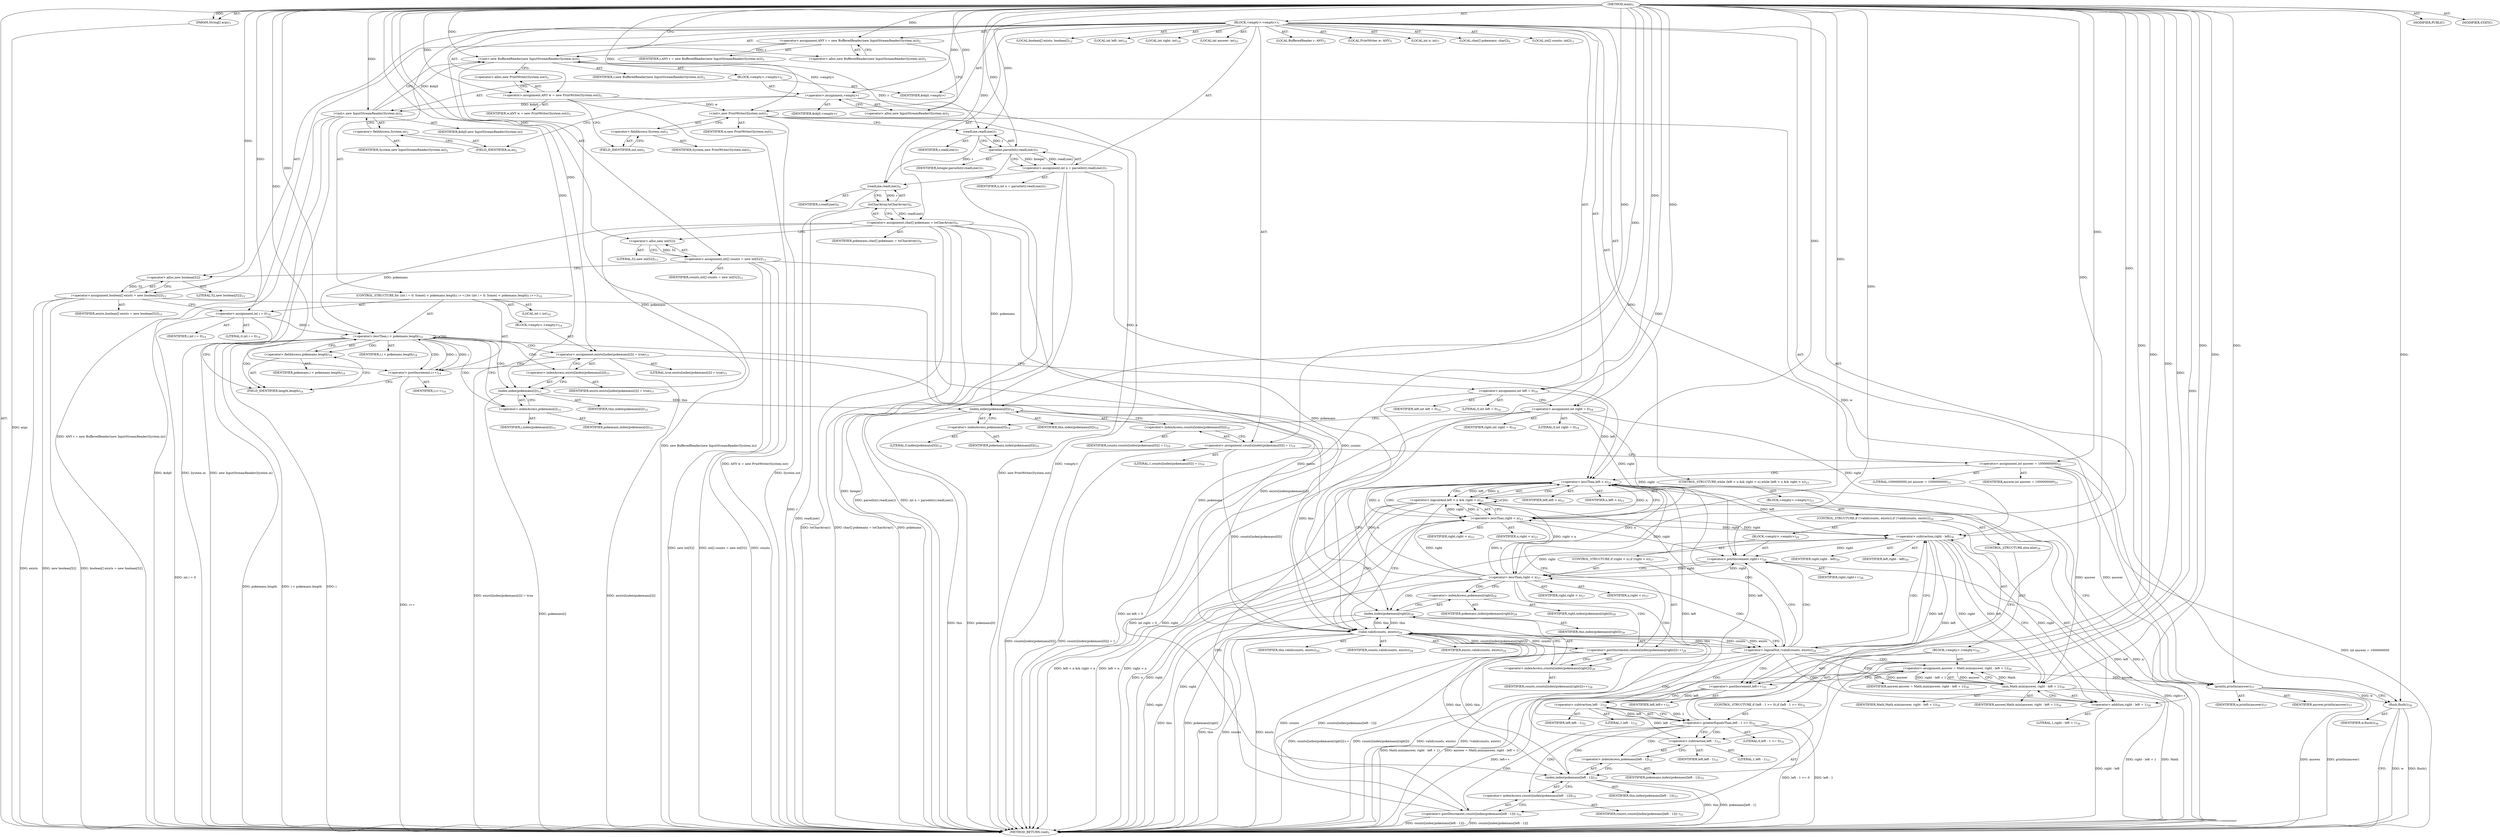 digraph "main" {  
"21" [label = <(METHOD,main)<SUB>1</SUB>> ]
"22" [label = <(PARAM,String[] args)<SUB>1</SUB>> ]
"23" [label = <(BLOCK,&lt;empty&gt;,&lt;empty&gt;)<SUB>1</SUB>> ]
"4" [label = <(LOCAL,BufferedReader r: ANY)<SUB>2</SUB>> ]
"24" [label = <(&lt;operator&gt;.assignment,ANY r = new BufferedReader(new InputStreamReader(System.in)))<SUB>2</SUB>> ]
"25" [label = <(IDENTIFIER,r,ANY r = new BufferedReader(new InputStreamReader(System.in)))<SUB>2</SUB>> ]
"26" [label = <(&lt;operator&gt;.alloc,new BufferedReader(new InputStreamReader(System.in)))<SUB>2</SUB>> ]
"27" [label = <(&lt;init&gt;,new BufferedReader(new InputStreamReader(System.in)))<SUB>2</SUB>> ]
"3" [label = <(IDENTIFIER,r,new BufferedReader(new InputStreamReader(System.in)))<SUB>2</SUB>> ]
"28" [label = <(BLOCK,&lt;empty&gt;,&lt;empty&gt;)<SUB>2</SUB>> ]
"29" [label = <(&lt;operator&gt;.assignment,&lt;empty&gt;)> ]
"30" [label = <(IDENTIFIER,$obj0,&lt;empty&gt;)> ]
"31" [label = <(&lt;operator&gt;.alloc,new InputStreamReader(System.in))<SUB>2</SUB>> ]
"32" [label = <(&lt;init&gt;,new InputStreamReader(System.in))<SUB>2</SUB>> ]
"33" [label = <(IDENTIFIER,$obj0,new InputStreamReader(System.in))> ]
"34" [label = <(&lt;operator&gt;.fieldAccess,System.in)<SUB>2</SUB>> ]
"35" [label = <(IDENTIFIER,System,new InputStreamReader(System.in))<SUB>2</SUB>> ]
"36" [label = <(FIELD_IDENTIFIER,in,in)<SUB>2</SUB>> ]
"37" [label = <(IDENTIFIER,$obj0,&lt;empty&gt;)> ]
"6" [label = <(LOCAL,PrintWriter w: ANY)<SUB>3</SUB>> ]
"38" [label = <(&lt;operator&gt;.assignment,ANY w = new PrintWriter(System.out))<SUB>3</SUB>> ]
"39" [label = <(IDENTIFIER,w,ANY w = new PrintWriter(System.out))<SUB>3</SUB>> ]
"40" [label = <(&lt;operator&gt;.alloc,new PrintWriter(System.out))<SUB>3</SUB>> ]
"41" [label = <(&lt;init&gt;,new PrintWriter(System.out))<SUB>3</SUB>> ]
"5" [label = <(IDENTIFIER,w,new PrintWriter(System.out))<SUB>3</SUB>> ]
"42" [label = <(&lt;operator&gt;.fieldAccess,System.out)<SUB>3</SUB>> ]
"43" [label = <(IDENTIFIER,System,new PrintWriter(System.out))<SUB>3</SUB>> ]
"44" [label = <(FIELD_IDENTIFIER,out,out)<SUB>3</SUB>> ]
"45" [label = <(LOCAL,int n: int)<SUB>7</SUB>> ]
"46" [label = <(&lt;operator&gt;.assignment,int n = parseInt(r.readLine()))<SUB>7</SUB>> ]
"47" [label = <(IDENTIFIER,n,int n = parseInt(r.readLine()))<SUB>7</SUB>> ]
"48" [label = <(parseInt,parseInt(r.readLine()))<SUB>7</SUB>> ]
"49" [label = <(IDENTIFIER,Integer,parseInt(r.readLine()))<SUB>7</SUB>> ]
"50" [label = <(readLine,readLine())<SUB>7</SUB>> ]
"51" [label = <(IDENTIFIER,r,readLine())<SUB>7</SUB>> ]
"52" [label = <(LOCAL,char[] pokemans: char[])<SUB>9</SUB>> ]
"53" [label = <(&lt;operator&gt;.assignment,char[] pokemans = toCharArray())<SUB>9</SUB>> ]
"54" [label = <(IDENTIFIER,pokemans,char[] pokemans = toCharArray())<SUB>9</SUB>> ]
"55" [label = <(toCharArray,toCharArray())<SUB>9</SUB>> ]
"56" [label = <(readLine,readLine())<SUB>9</SUB>> ]
"57" [label = <(IDENTIFIER,r,readLine())<SUB>9</SUB>> ]
"58" [label = <(LOCAL,int[] counts: int[])<SUB>11</SUB>> ]
"59" [label = <(&lt;operator&gt;.assignment,int[] counts = new int[52])<SUB>11</SUB>> ]
"60" [label = <(IDENTIFIER,counts,int[] counts = new int[52])<SUB>11</SUB>> ]
"61" [label = <(&lt;operator&gt;.alloc,new int[52])> ]
"62" [label = <(LITERAL,52,new int[52])<SUB>11</SUB>> ]
"63" [label = <(LOCAL,boolean[] exists: boolean[])<SUB>12</SUB>> ]
"64" [label = <(&lt;operator&gt;.assignment,boolean[] exists = new boolean[52])<SUB>12</SUB>> ]
"65" [label = <(IDENTIFIER,exists,boolean[] exists = new boolean[52])<SUB>12</SUB>> ]
"66" [label = <(&lt;operator&gt;.alloc,new boolean[52])> ]
"67" [label = <(LITERAL,52,new boolean[52])<SUB>12</SUB>> ]
"68" [label = <(CONTROL_STRUCTURE,for (int i = 0; Some(i &lt; pokemans.length); i++),for (int i = 0; Some(i &lt; pokemans.length); i++))<SUB>14</SUB>> ]
"69" [label = <(LOCAL,int i: int)<SUB>14</SUB>> ]
"70" [label = <(&lt;operator&gt;.assignment,int i = 0)<SUB>14</SUB>> ]
"71" [label = <(IDENTIFIER,i,int i = 0)<SUB>14</SUB>> ]
"72" [label = <(LITERAL,0,int i = 0)<SUB>14</SUB>> ]
"73" [label = <(&lt;operator&gt;.lessThan,i &lt; pokemans.length)<SUB>14</SUB>> ]
"74" [label = <(IDENTIFIER,i,i &lt; pokemans.length)<SUB>14</SUB>> ]
"75" [label = <(&lt;operator&gt;.fieldAccess,pokemans.length)<SUB>14</SUB>> ]
"76" [label = <(IDENTIFIER,pokemans,i &lt; pokemans.length)<SUB>14</SUB>> ]
"77" [label = <(FIELD_IDENTIFIER,length,length)<SUB>14</SUB>> ]
"78" [label = <(&lt;operator&gt;.postIncrement,i++)<SUB>14</SUB>> ]
"79" [label = <(IDENTIFIER,i,i++)<SUB>14</SUB>> ]
"80" [label = <(BLOCK,&lt;empty&gt;,&lt;empty&gt;)<SUB>14</SUB>> ]
"81" [label = <(&lt;operator&gt;.assignment,exists[index(pokemans[i])] = true)<SUB>15</SUB>> ]
"82" [label = <(&lt;operator&gt;.indexAccess,exists[index(pokemans[i])])<SUB>15</SUB>> ]
"83" [label = <(IDENTIFIER,exists,exists[index(pokemans[i])] = true)<SUB>15</SUB>> ]
"84" [label = <(index,index(pokemans[i]))<SUB>15</SUB>> ]
"85" [label = <(IDENTIFIER,this,index(pokemans[i]))<SUB>15</SUB>> ]
"86" [label = <(&lt;operator&gt;.indexAccess,pokemans[i])<SUB>15</SUB>> ]
"87" [label = <(IDENTIFIER,pokemans,index(pokemans[i]))<SUB>15</SUB>> ]
"88" [label = <(IDENTIFIER,i,index(pokemans[i]))<SUB>15</SUB>> ]
"89" [label = <(LITERAL,true,exists[index(pokemans[i])] = true)<SUB>15</SUB>> ]
"90" [label = <(LOCAL,int left: int)<SUB>18</SUB>> ]
"91" [label = <(LOCAL,int right: int)<SUB>18</SUB>> ]
"92" [label = <(&lt;operator&gt;.assignment,int left = 0)<SUB>18</SUB>> ]
"93" [label = <(IDENTIFIER,left,int left = 0)<SUB>18</SUB>> ]
"94" [label = <(LITERAL,0,int left = 0)<SUB>18</SUB>> ]
"95" [label = <(&lt;operator&gt;.assignment,int right = 0)<SUB>18</SUB>> ]
"96" [label = <(IDENTIFIER,right,int right = 0)<SUB>18</SUB>> ]
"97" [label = <(LITERAL,0,int right = 0)<SUB>18</SUB>> ]
"98" [label = <(&lt;operator&gt;.assignment,counts[index(pokemans[0])] = 1)<SUB>19</SUB>> ]
"99" [label = <(&lt;operator&gt;.indexAccess,counts[index(pokemans[0])])<SUB>19</SUB>> ]
"100" [label = <(IDENTIFIER,counts,counts[index(pokemans[0])] = 1)<SUB>19</SUB>> ]
"101" [label = <(index,index(pokemans[0]))<SUB>19</SUB>> ]
"102" [label = <(IDENTIFIER,this,index(pokemans[0]))<SUB>19</SUB>> ]
"103" [label = <(&lt;operator&gt;.indexAccess,pokemans[0])<SUB>19</SUB>> ]
"104" [label = <(IDENTIFIER,pokemans,index(pokemans[0]))<SUB>19</SUB>> ]
"105" [label = <(LITERAL,0,index(pokemans[0]))<SUB>19</SUB>> ]
"106" [label = <(LITERAL,1,counts[index(pokemans[0])] = 1)<SUB>19</SUB>> ]
"107" [label = <(LOCAL,int answer: int)<SUB>21</SUB>> ]
"108" [label = <(&lt;operator&gt;.assignment,int answer = 1000000000)<SUB>21</SUB>> ]
"109" [label = <(IDENTIFIER,answer,int answer = 1000000000)<SUB>21</SUB>> ]
"110" [label = <(LITERAL,1000000000,int answer = 1000000000)<SUB>21</SUB>> ]
"111" [label = <(CONTROL_STRUCTURE,while (left &lt; n &amp;&amp; right &lt; n),while (left &lt; n &amp;&amp; right &lt; n))<SUB>23</SUB>> ]
"112" [label = <(&lt;operator&gt;.logicalAnd,left &lt; n &amp;&amp; right &lt; n)<SUB>23</SUB>> ]
"113" [label = <(&lt;operator&gt;.lessThan,left &lt; n)<SUB>23</SUB>> ]
"114" [label = <(IDENTIFIER,left,left &lt; n)<SUB>23</SUB>> ]
"115" [label = <(IDENTIFIER,n,left &lt; n)<SUB>23</SUB>> ]
"116" [label = <(&lt;operator&gt;.lessThan,right &lt; n)<SUB>23</SUB>> ]
"117" [label = <(IDENTIFIER,right,right &lt; n)<SUB>23</SUB>> ]
"118" [label = <(IDENTIFIER,n,right &lt; n)<SUB>23</SUB>> ]
"119" [label = <(BLOCK,&lt;empty&gt;,&lt;empty&gt;)<SUB>23</SUB>> ]
"120" [label = <(CONTROL_STRUCTURE,if (!valid(counts, exists)),if (!valid(counts, exists)))<SUB>24</SUB>> ]
"121" [label = <(&lt;operator&gt;.logicalNot,!valid(counts, exists))<SUB>24</SUB>> ]
"122" [label = <(valid,valid(counts, exists))<SUB>24</SUB>> ]
"123" [label = <(IDENTIFIER,this,valid(counts, exists))<SUB>24</SUB>> ]
"124" [label = <(IDENTIFIER,counts,valid(counts, exists))<SUB>24</SUB>> ]
"125" [label = <(IDENTIFIER,exists,valid(counts, exists))<SUB>24</SUB>> ]
"126" [label = <(BLOCK,&lt;empty&gt;,&lt;empty&gt;)<SUB>24</SUB>> ]
"127" [label = <(&lt;operator&gt;.postIncrement,right++)<SUB>26</SUB>> ]
"128" [label = <(IDENTIFIER,right,right++)<SUB>26</SUB>> ]
"129" [label = <(CONTROL_STRUCTURE,if (right &lt; n),if (right &lt; n))<SUB>27</SUB>> ]
"130" [label = <(&lt;operator&gt;.lessThan,right &lt; n)<SUB>27</SUB>> ]
"131" [label = <(IDENTIFIER,right,right &lt; n)<SUB>27</SUB>> ]
"132" [label = <(IDENTIFIER,n,right &lt; n)<SUB>27</SUB>> ]
"133" [label = <(&lt;operator&gt;.postIncrement,counts[index(pokemans[right])]++)<SUB>28</SUB>> ]
"134" [label = <(&lt;operator&gt;.indexAccess,counts[index(pokemans[right])])<SUB>28</SUB>> ]
"135" [label = <(IDENTIFIER,counts,counts[index(pokemans[right])]++)<SUB>28</SUB>> ]
"136" [label = <(index,index(pokemans[right]))<SUB>28</SUB>> ]
"137" [label = <(IDENTIFIER,this,index(pokemans[right]))<SUB>28</SUB>> ]
"138" [label = <(&lt;operator&gt;.indexAccess,pokemans[right])<SUB>28</SUB>> ]
"139" [label = <(IDENTIFIER,pokemans,index(pokemans[right]))<SUB>28</SUB>> ]
"140" [label = <(IDENTIFIER,right,index(pokemans[right]))<SUB>28</SUB>> ]
"141" [label = <(CONTROL_STRUCTURE,else,else)<SUB>29</SUB>> ]
"142" [label = <(BLOCK,&lt;empty&gt;,&lt;empty&gt;)<SUB>29</SUB>> ]
"143" [label = <(&lt;operator&gt;.assignment,answer = Math.min(answer, right - left + 1))<SUB>30</SUB>> ]
"144" [label = <(IDENTIFIER,answer,answer = Math.min(answer, right - left + 1))<SUB>30</SUB>> ]
"145" [label = <(min,Math.min(answer, right - left + 1))<SUB>30</SUB>> ]
"146" [label = <(IDENTIFIER,Math,Math.min(answer, right - left + 1))<SUB>30</SUB>> ]
"147" [label = <(IDENTIFIER,answer,Math.min(answer, right - left + 1))<SUB>30</SUB>> ]
"148" [label = <(&lt;operator&gt;.addition,right - left + 1)<SUB>30</SUB>> ]
"149" [label = <(&lt;operator&gt;.subtraction,right - left)<SUB>30</SUB>> ]
"150" [label = <(IDENTIFIER,right,right - left)<SUB>30</SUB>> ]
"151" [label = <(IDENTIFIER,left,right - left)<SUB>30</SUB>> ]
"152" [label = <(LITERAL,1,right - left + 1)<SUB>30</SUB>> ]
"153" [label = <(&lt;operator&gt;.postIncrement,left++)<SUB>31</SUB>> ]
"154" [label = <(IDENTIFIER,left,left++)<SUB>31</SUB>> ]
"155" [label = <(CONTROL_STRUCTURE,if (left - 1 &gt;= 0),if (left - 1 &gt;= 0))<SUB>32</SUB>> ]
"156" [label = <(&lt;operator&gt;.greaterEqualsThan,left - 1 &gt;= 0)<SUB>32</SUB>> ]
"157" [label = <(&lt;operator&gt;.subtraction,left - 1)<SUB>32</SUB>> ]
"158" [label = <(IDENTIFIER,left,left - 1)<SUB>32</SUB>> ]
"159" [label = <(LITERAL,1,left - 1)<SUB>32</SUB>> ]
"160" [label = <(LITERAL,0,left - 1 &gt;= 0)<SUB>32</SUB>> ]
"161" [label = <(&lt;operator&gt;.postDecrement,counts[index(pokemans[left - 1])]--)<SUB>33</SUB>> ]
"162" [label = <(&lt;operator&gt;.indexAccess,counts[index(pokemans[left - 1])])<SUB>33</SUB>> ]
"163" [label = <(IDENTIFIER,counts,counts[index(pokemans[left - 1])]--)<SUB>33</SUB>> ]
"164" [label = <(index,index(pokemans[left - 1]))<SUB>33</SUB>> ]
"165" [label = <(IDENTIFIER,this,index(pokemans[left - 1]))<SUB>33</SUB>> ]
"166" [label = <(&lt;operator&gt;.indexAccess,pokemans[left - 1])<SUB>33</SUB>> ]
"167" [label = <(IDENTIFIER,pokemans,index(pokemans[left - 1]))<SUB>33</SUB>> ]
"168" [label = <(&lt;operator&gt;.subtraction,left - 1)<SUB>33</SUB>> ]
"169" [label = <(IDENTIFIER,left,left - 1)<SUB>33</SUB>> ]
"170" [label = <(LITERAL,1,left - 1)<SUB>33</SUB>> ]
"171" [label = <(println,println(answer))<SUB>37</SUB>> ]
"172" [label = <(IDENTIFIER,w,println(answer))<SUB>37</SUB>> ]
"173" [label = <(IDENTIFIER,answer,println(answer))<SUB>37</SUB>> ]
"174" [label = <(flush,flush())<SUB>38</SUB>> ]
"175" [label = <(IDENTIFIER,w,flush())<SUB>38</SUB>> ]
"176" [label = <(MODIFIER,PUBLIC)> ]
"177" [label = <(MODIFIER,STATIC)> ]
"178" [label = <(METHOD_RETURN,void)<SUB>1</SUB>> ]
  "21" -> "22"  [ label = "AST: "] 
  "21" -> "23"  [ label = "AST: "] 
  "21" -> "176"  [ label = "AST: "] 
  "21" -> "177"  [ label = "AST: "] 
  "21" -> "178"  [ label = "AST: "] 
  "23" -> "4"  [ label = "AST: "] 
  "23" -> "24"  [ label = "AST: "] 
  "23" -> "27"  [ label = "AST: "] 
  "23" -> "6"  [ label = "AST: "] 
  "23" -> "38"  [ label = "AST: "] 
  "23" -> "41"  [ label = "AST: "] 
  "23" -> "45"  [ label = "AST: "] 
  "23" -> "46"  [ label = "AST: "] 
  "23" -> "52"  [ label = "AST: "] 
  "23" -> "53"  [ label = "AST: "] 
  "23" -> "58"  [ label = "AST: "] 
  "23" -> "59"  [ label = "AST: "] 
  "23" -> "63"  [ label = "AST: "] 
  "23" -> "64"  [ label = "AST: "] 
  "23" -> "68"  [ label = "AST: "] 
  "23" -> "90"  [ label = "AST: "] 
  "23" -> "91"  [ label = "AST: "] 
  "23" -> "92"  [ label = "AST: "] 
  "23" -> "95"  [ label = "AST: "] 
  "23" -> "98"  [ label = "AST: "] 
  "23" -> "107"  [ label = "AST: "] 
  "23" -> "108"  [ label = "AST: "] 
  "23" -> "111"  [ label = "AST: "] 
  "23" -> "171"  [ label = "AST: "] 
  "23" -> "174"  [ label = "AST: "] 
  "24" -> "25"  [ label = "AST: "] 
  "24" -> "26"  [ label = "AST: "] 
  "27" -> "3"  [ label = "AST: "] 
  "27" -> "28"  [ label = "AST: "] 
  "28" -> "29"  [ label = "AST: "] 
  "28" -> "32"  [ label = "AST: "] 
  "28" -> "37"  [ label = "AST: "] 
  "29" -> "30"  [ label = "AST: "] 
  "29" -> "31"  [ label = "AST: "] 
  "32" -> "33"  [ label = "AST: "] 
  "32" -> "34"  [ label = "AST: "] 
  "34" -> "35"  [ label = "AST: "] 
  "34" -> "36"  [ label = "AST: "] 
  "38" -> "39"  [ label = "AST: "] 
  "38" -> "40"  [ label = "AST: "] 
  "41" -> "5"  [ label = "AST: "] 
  "41" -> "42"  [ label = "AST: "] 
  "42" -> "43"  [ label = "AST: "] 
  "42" -> "44"  [ label = "AST: "] 
  "46" -> "47"  [ label = "AST: "] 
  "46" -> "48"  [ label = "AST: "] 
  "48" -> "49"  [ label = "AST: "] 
  "48" -> "50"  [ label = "AST: "] 
  "50" -> "51"  [ label = "AST: "] 
  "53" -> "54"  [ label = "AST: "] 
  "53" -> "55"  [ label = "AST: "] 
  "55" -> "56"  [ label = "AST: "] 
  "56" -> "57"  [ label = "AST: "] 
  "59" -> "60"  [ label = "AST: "] 
  "59" -> "61"  [ label = "AST: "] 
  "61" -> "62"  [ label = "AST: "] 
  "64" -> "65"  [ label = "AST: "] 
  "64" -> "66"  [ label = "AST: "] 
  "66" -> "67"  [ label = "AST: "] 
  "68" -> "69"  [ label = "AST: "] 
  "68" -> "70"  [ label = "AST: "] 
  "68" -> "73"  [ label = "AST: "] 
  "68" -> "78"  [ label = "AST: "] 
  "68" -> "80"  [ label = "AST: "] 
  "70" -> "71"  [ label = "AST: "] 
  "70" -> "72"  [ label = "AST: "] 
  "73" -> "74"  [ label = "AST: "] 
  "73" -> "75"  [ label = "AST: "] 
  "75" -> "76"  [ label = "AST: "] 
  "75" -> "77"  [ label = "AST: "] 
  "78" -> "79"  [ label = "AST: "] 
  "80" -> "81"  [ label = "AST: "] 
  "81" -> "82"  [ label = "AST: "] 
  "81" -> "89"  [ label = "AST: "] 
  "82" -> "83"  [ label = "AST: "] 
  "82" -> "84"  [ label = "AST: "] 
  "84" -> "85"  [ label = "AST: "] 
  "84" -> "86"  [ label = "AST: "] 
  "86" -> "87"  [ label = "AST: "] 
  "86" -> "88"  [ label = "AST: "] 
  "92" -> "93"  [ label = "AST: "] 
  "92" -> "94"  [ label = "AST: "] 
  "95" -> "96"  [ label = "AST: "] 
  "95" -> "97"  [ label = "AST: "] 
  "98" -> "99"  [ label = "AST: "] 
  "98" -> "106"  [ label = "AST: "] 
  "99" -> "100"  [ label = "AST: "] 
  "99" -> "101"  [ label = "AST: "] 
  "101" -> "102"  [ label = "AST: "] 
  "101" -> "103"  [ label = "AST: "] 
  "103" -> "104"  [ label = "AST: "] 
  "103" -> "105"  [ label = "AST: "] 
  "108" -> "109"  [ label = "AST: "] 
  "108" -> "110"  [ label = "AST: "] 
  "111" -> "112"  [ label = "AST: "] 
  "111" -> "119"  [ label = "AST: "] 
  "112" -> "113"  [ label = "AST: "] 
  "112" -> "116"  [ label = "AST: "] 
  "113" -> "114"  [ label = "AST: "] 
  "113" -> "115"  [ label = "AST: "] 
  "116" -> "117"  [ label = "AST: "] 
  "116" -> "118"  [ label = "AST: "] 
  "119" -> "120"  [ label = "AST: "] 
  "120" -> "121"  [ label = "AST: "] 
  "120" -> "126"  [ label = "AST: "] 
  "120" -> "141"  [ label = "AST: "] 
  "121" -> "122"  [ label = "AST: "] 
  "122" -> "123"  [ label = "AST: "] 
  "122" -> "124"  [ label = "AST: "] 
  "122" -> "125"  [ label = "AST: "] 
  "126" -> "127"  [ label = "AST: "] 
  "126" -> "129"  [ label = "AST: "] 
  "127" -> "128"  [ label = "AST: "] 
  "129" -> "130"  [ label = "AST: "] 
  "129" -> "133"  [ label = "AST: "] 
  "130" -> "131"  [ label = "AST: "] 
  "130" -> "132"  [ label = "AST: "] 
  "133" -> "134"  [ label = "AST: "] 
  "134" -> "135"  [ label = "AST: "] 
  "134" -> "136"  [ label = "AST: "] 
  "136" -> "137"  [ label = "AST: "] 
  "136" -> "138"  [ label = "AST: "] 
  "138" -> "139"  [ label = "AST: "] 
  "138" -> "140"  [ label = "AST: "] 
  "141" -> "142"  [ label = "AST: "] 
  "142" -> "143"  [ label = "AST: "] 
  "142" -> "153"  [ label = "AST: "] 
  "142" -> "155"  [ label = "AST: "] 
  "143" -> "144"  [ label = "AST: "] 
  "143" -> "145"  [ label = "AST: "] 
  "145" -> "146"  [ label = "AST: "] 
  "145" -> "147"  [ label = "AST: "] 
  "145" -> "148"  [ label = "AST: "] 
  "148" -> "149"  [ label = "AST: "] 
  "148" -> "152"  [ label = "AST: "] 
  "149" -> "150"  [ label = "AST: "] 
  "149" -> "151"  [ label = "AST: "] 
  "153" -> "154"  [ label = "AST: "] 
  "155" -> "156"  [ label = "AST: "] 
  "155" -> "161"  [ label = "AST: "] 
  "156" -> "157"  [ label = "AST: "] 
  "156" -> "160"  [ label = "AST: "] 
  "157" -> "158"  [ label = "AST: "] 
  "157" -> "159"  [ label = "AST: "] 
  "161" -> "162"  [ label = "AST: "] 
  "162" -> "163"  [ label = "AST: "] 
  "162" -> "164"  [ label = "AST: "] 
  "164" -> "165"  [ label = "AST: "] 
  "164" -> "166"  [ label = "AST: "] 
  "166" -> "167"  [ label = "AST: "] 
  "166" -> "168"  [ label = "AST: "] 
  "168" -> "169"  [ label = "AST: "] 
  "168" -> "170"  [ label = "AST: "] 
  "171" -> "172"  [ label = "AST: "] 
  "171" -> "173"  [ label = "AST: "] 
  "174" -> "175"  [ label = "AST: "] 
  "24" -> "31"  [ label = "CFG: "] 
  "27" -> "40"  [ label = "CFG: "] 
  "38" -> "44"  [ label = "CFG: "] 
  "41" -> "50"  [ label = "CFG: "] 
  "46" -> "56"  [ label = "CFG: "] 
  "53" -> "61"  [ label = "CFG: "] 
  "59" -> "66"  [ label = "CFG: "] 
  "64" -> "70"  [ label = "CFG: "] 
  "92" -> "95"  [ label = "CFG: "] 
  "95" -> "103"  [ label = "CFG: "] 
  "98" -> "108"  [ label = "CFG: "] 
  "108" -> "113"  [ label = "CFG: "] 
  "171" -> "174"  [ label = "CFG: "] 
  "174" -> "178"  [ label = "CFG: "] 
  "26" -> "24"  [ label = "CFG: "] 
  "40" -> "38"  [ label = "CFG: "] 
  "42" -> "41"  [ label = "CFG: "] 
  "48" -> "46"  [ label = "CFG: "] 
  "55" -> "53"  [ label = "CFG: "] 
  "61" -> "59"  [ label = "CFG: "] 
  "66" -> "64"  [ label = "CFG: "] 
  "70" -> "77"  [ label = "CFG: "] 
  "73" -> "86"  [ label = "CFG: "] 
  "73" -> "92"  [ label = "CFG: "] 
  "78" -> "77"  [ label = "CFG: "] 
  "99" -> "98"  [ label = "CFG: "] 
  "112" -> "122"  [ label = "CFG: "] 
  "112" -> "171"  [ label = "CFG: "] 
  "29" -> "36"  [ label = "CFG: "] 
  "32" -> "27"  [ label = "CFG: "] 
  "44" -> "42"  [ label = "CFG: "] 
  "50" -> "48"  [ label = "CFG: "] 
  "56" -> "55"  [ label = "CFG: "] 
  "75" -> "73"  [ label = "CFG: "] 
  "81" -> "78"  [ label = "CFG: "] 
  "101" -> "99"  [ label = "CFG: "] 
  "113" -> "112"  [ label = "CFG: "] 
  "113" -> "116"  [ label = "CFG: "] 
  "116" -> "112"  [ label = "CFG: "] 
  "31" -> "29"  [ label = "CFG: "] 
  "34" -> "32"  [ label = "CFG: "] 
  "77" -> "75"  [ label = "CFG: "] 
  "82" -> "81"  [ label = "CFG: "] 
  "103" -> "101"  [ label = "CFG: "] 
  "121" -> "127"  [ label = "CFG: "] 
  "121" -> "149"  [ label = "CFG: "] 
  "36" -> "34"  [ label = "CFG: "] 
  "84" -> "82"  [ label = "CFG: "] 
  "122" -> "121"  [ label = "CFG: "] 
  "127" -> "130"  [ label = "CFG: "] 
  "86" -> "84"  [ label = "CFG: "] 
  "130" -> "113"  [ label = "CFG: "] 
  "130" -> "138"  [ label = "CFG: "] 
  "133" -> "113"  [ label = "CFG: "] 
  "143" -> "153"  [ label = "CFG: "] 
  "153" -> "157"  [ label = "CFG: "] 
  "134" -> "133"  [ label = "CFG: "] 
  "145" -> "143"  [ label = "CFG: "] 
  "156" -> "113"  [ label = "CFG: "] 
  "156" -> "168"  [ label = "CFG: "] 
  "161" -> "113"  [ label = "CFG: "] 
  "136" -> "134"  [ label = "CFG: "] 
  "148" -> "145"  [ label = "CFG: "] 
  "157" -> "156"  [ label = "CFG: "] 
  "162" -> "161"  [ label = "CFG: "] 
  "138" -> "136"  [ label = "CFG: "] 
  "149" -> "148"  [ label = "CFG: "] 
  "164" -> "162"  [ label = "CFG: "] 
  "166" -> "164"  [ label = "CFG: "] 
  "168" -> "166"  [ label = "CFG: "] 
  "21" -> "26"  [ label = "CFG: "] 
  "22" -> "178"  [ label = "DDG: args"] 
  "24" -> "178"  [ label = "DDG: ANY r = new BufferedReader(new InputStreamReader(System.in))"] 
  "29" -> "178"  [ label = "DDG: &lt;empty&gt;"] 
  "32" -> "178"  [ label = "DDG: $obj0"] 
  "32" -> "178"  [ label = "DDG: System.in"] 
  "32" -> "178"  [ label = "DDG: new InputStreamReader(System.in)"] 
  "27" -> "178"  [ label = "DDG: new BufferedReader(new InputStreamReader(System.in))"] 
  "38" -> "178"  [ label = "DDG: ANY w = new PrintWriter(System.out)"] 
  "41" -> "178"  [ label = "DDG: System.out"] 
  "41" -> "178"  [ label = "DDG: new PrintWriter(System.out)"] 
  "46" -> "178"  [ label = "DDG: parseInt(r.readLine())"] 
  "46" -> "178"  [ label = "DDG: int n = parseInt(r.readLine())"] 
  "53" -> "178"  [ label = "DDG: pokemans"] 
  "56" -> "178"  [ label = "DDG: r"] 
  "55" -> "178"  [ label = "DDG: readLine()"] 
  "53" -> "178"  [ label = "DDG: toCharArray()"] 
  "53" -> "178"  [ label = "DDG: char[] pokemans = toCharArray()"] 
  "59" -> "178"  [ label = "DDG: counts"] 
  "59" -> "178"  [ label = "DDG: new int[52]"] 
  "59" -> "178"  [ label = "DDG: int[] counts = new int[52]"] 
  "64" -> "178"  [ label = "DDG: exists"] 
  "64" -> "178"  [ label = "DDG: new boolean[52]"] 
  "64" -> "178"  [ label = "DDG: boolean[] exists = new boolean[52]"] 
  "70" -> "178"  [ label = "DDG: int i = 0"] 
  "73" -> "178"  [ label = "DDG: i"] 
  "73" -> "178"  [ label = "DDG: pokemans.length"] 
  "73" -> "178"  [ label = "DDG: i &lt; pokemans.length"] 
  "92" -> "178"  [ label = "DDG: int left = 0"] 
  "95" -> "178"  [ label = "DDG: right"] 
  "95" -> "178"  [ label = "DDG: int right = 0"] 
  "101" -> "178"  [ label = "DDG: this"] 
  "101" -> "178"  [ label = "DDG: pokemans[0]"] 
  "98" -> "178"  [ label = "DDG: counts[index(pokemans[0])]"] 
  "98" -> "178"  [ label = "DDG: counts[index(pokemans[0])] = 1"] 
  "108" -> "178"  [ label = "DDG: int answer = 1000000000"] 
  "113" -> "178"  [ label = "DDG: left"] 
  "113" -> "178"  [ label = "DDG: n"] 
  "112" -> "178"  [ label = "DDG: left &lt; n"] 
  "116" -> "178"  [ label = "DDG: right"] 
  "116" -> "178"  [ label = "DDG: n"] 
  "112" -> "178"  [ label = "DDG: right &lt; n"] 
  "112" -> "178"  [ label = "DDG: left &lt; n &amp;&amp; right &lt; n"] 
  "171" -> "178"  [ label = "DDG: answer"] 
  "171" -> "178"  [ label = "DDG: println(answer)"] 
  "174" -> "178"  [ label = "DDG: w"] 
  "174" -> "178"  [ label = "DDG: flush()"] 
  "122" -> "178"  [ label = "DDG: this"] 
  "122" -> "178"  [ label = "DDG: counts"] 
  "122" -> "178"  [ label = "DDG: exists"] 
  "121" -> "178"  [ label = "DDG: valid(counts, exists)"] 
  "121" -> "178"  [ label = "DDG: !valid(counts, exists)"] 
  "149" -> "178"  [ label = "DDG: right"] 
  "148" -> "178"  [ label = "DDG: right - left"] 
  "145" -> "178"  [ label = "DDG: right - left + 1"] 
  "143" -> "178"  [ label = "DDG: Math.min(answer, right - left + 1)"] 
  "143" -> "178"  [ label = "DDG: answer = Math.min(answer, right - left + 1)"] 
  "153" -> "178"  [ label = "DDG: left++"] 
  "156" -> "178"  [ label = "DDG: left - 1"] 
  "156" -> "178"  [ label = "DDG: left - 1 &gt;= 0"] 
  "164" -> "178"  [ label = "DDG: this"] 
  "164" -> "178"  [ label = "DDG: pokemans[left - 1]"] 
  "161" -> "178"  [ label = "DDG: counts[index(pokemans[left - 1])]"] 
  "161" -> "178"  [ label = "DDG: counts[index(pokemans[left - 1])]--"] 
  "127" -> "178"  [ label = "DDG: right++"] 
  "130" -> "178"  [ label = "DDG: right"] 
  "136" -> "178"  [ label = "DDG: this"] 
  "136" -> "178"  [ label = "DDG: pokemans[right]"] 
  "133" -> "178"  [ label = "DDG: counts[index(pokemans[right])]"] 
  "133" -> "178"  [ label = "DDG: counts[index(pokemans[right])]++"] 
  "84" -> "178"  [ label = "DDG: pokemans[i]"] 
  "81" -> "178"  [ label = "DDG: exists[index(pokemans[i])]"] 
  "81" -> "178"  [ label = "DDG: exists[index(pokemans[i])] = true"] 
  "78" -> "178"  [ label = "DDG: i++"] 
  "145" -> "178"  [ label = "DDG: Math"] 
  "48" -> "178"  [ label = "DDG: Integer"] 
  "21" -> "22"  [ label = "DDG: "] 
  "21" -> "24"  [ label = "DDG: "] 
  "21" -> "38"  [ label = "DDG: "] 
  "48" -> "46"  [ label = "DDG: Integer"] 
  "48" -> "46"  [ label = "DDG: readLine()"] 
  "55" -> "53"  [ label = "DDG: readLine()"] 
  "61" -> "59"  [ label = "DDG: 52"] 
  "66" -> "64"  [ label = "DDG: 52"] 
  "21" -> "92"  [ label = "DDG: "] 
  "21" -> "95"  [ label = "DDG: "] 
  "21" -> "98"  [ label = "DDG: "] 
  "21" -> "108"  [ label = "DDG: "] 
  "24" -> "27"  [ label = "DDG: r"] 
  "21" -> "27"  [ label = "DDG: "] 
  "29" -> "27"  [ label = "DDG: &lt;empty&gt;"] 
  "32" -> "27"  [ label = "DDG: $obj0"] 
  "38" -> "41"  [ label = "DDG: w"] 
  "21" -> "41"  [ label = "DDG: "] 
  "21" -> "70"  [ label = "DDG: "] 
  "41" -> "171"  [ label = "DDG: w"] 
  "21" -> "171"  [ label = "DDG: "] 
  "108" -> "171"  [ label = "DDG: answer"] 
  "143" -> "171"  [ label = "DDG: answer"] 
  "171" -> "174"  [ label = "DDG: w"] 
  "21" -> "174"  [ label = "DDG: "] 
  "21" -> "29"  [ label = "DDG: "] 
  "21" -> "37"  [ label = "DDG: "] 
  "21" -> "48"  [ label = "DDG: "] 
  "50" -> "48"  [ label = "DDG: r"] 
  "56" -> "55"  [ label = "DDG: r"] 
  "21" -> "61"  [ label = "DDG: "] 
  "21" -> "66"  [ label = "DDG: "] 
  "70" -> "73"  [ label = "DDG: i"] 
  "78" -> "73"  [ label = "DDG: i"] 
  "21" -> "73"  [ label = "DDG: "] 
  "53" -> "73"  [ label = "DDG: pokemans"] 
  "73" -> "78"  [ label = "DDG: i"] 
  "21" -> "78"  [ label = "DDG: "] 
  "21" -> "81"  [ label = "DDG: "] 
  "113" -> "112"  [ label = "DDG: left"] 
  "113" -> "112"  [ label = "DDG: n"] 
  "130" -> "112"  [ label = "DDG: right &lt; n"] 
  "116" -> "112"  [ label = "DDG: right"] 
  "116" -> "112"  [ label = "DDG: n"] 
  "29" -> "32"  [ label = "DDG: $obj0"] 
  "21" -> "32"  [ label = "DDG: "] 
  "27" -> "50"  [ label = "DDG: r"] 
  "21" -> "50"  [ label = "DDG: "] 
  "50" -> "56"  [ label = "DDG: r"] 
  "21" -> "56"  [ label = "DDG: "] 
  "84" -> "101"  [ label = "DDG: this"] 
  "21" -> "101"  [ label = "DDG: "] 
  "53" -> "101"  [ label = "DDG: pokemans"] 
  "92" -> "113"  [ label = "DDG: left"] 
  "157" -> "113"  [ label = "DDG: left"] 
  "168" -> "113"  [ label = "DDG: left"] 
  "21" -> "113"  [ label = "DDG: "] 
  "46" -> "113"  [ label = "DDG: n"] 
  "116" -> "113"  [ label = "DDG: n"] 
  "130" -> "113"  [ label = "DDG: n"] 
  "95" -> "116"  [ label = "DDG: right"] 
  "149" -> "116"  [ label = "DDG: right"] 
  "130" -> "116"  [ label = "DDG: right"] 
  "21" -> "116"  [ label = "DDG: "] 
  "113" -> "116"  [ label = "DDG: n"] 
  "122" -> "121"  [ label = "DDG: this"] 
  "122" -> "121"  [ label = "DDG: counts"] 
  "122" -> "121"  [ label = "DDG: exists"] 
  "21" -> "84"  [ label = "DDG: "] 
  "53" -> "84"  [ label = "DDG: pokemans"] 
  "101" -> "122"  [ label = "DDG: this"] 
  "164" -> "122"  [ label = "DDG: this"] 
  "136" -> "122"  [ label = "DDG: this"] 
  "21" -> "122"  [ label = "DDG: "] 
  "59" -> "122"  [ label = "DDG: counts"] 
  "98" -> "122"  [ label = "DDG: counts[index(pokemans[0])]"] 
  "161" -> "122"  [ label = "DDG: counts[index(pokemans[left - 1])]"] 
  "133" -> "122"  [ label = "DDG: counts[index(pokemans[right])]"] 
  "64" -> "122"  [ label = "DDG: exists"] 
  "81" -> "122"  [ label = "DDG: exists[index(pokemans[i])]"] 
  "95" -> "127"  [ label = "DDG: right"] 
  "116" -> "127"  [ label = "DDG: right"] 
  "149" -> "127"  [ label = "DDG: right"] 
  "130" -> "127"  [ label = "DDG: right"] 
  "21" -> "127"  [ label = "DDG: "] 
  "145" -> "143"  [ label = "DDG: Math"] 
  "145" -> "143"  [ label = "DDG: answer"] 
  "145" -> "143"  [ label = "DDG: right - left + 1"] 
  "127" -> "130"  [ label = "DDG: right"] 
  "21" -> "130"  [ label = "DDG: "] 
  "113" -> "130"  [ label = "DDG: n"] 
  "116" -> "130"  [ label = "DDG: n"] 
  "122" -> "133"  [ label = "DDG: counts"] 
  "149" -> "153"  [ label = "DDG: left"] 
  "21" -> "153"  [ label = "DDG: "] 
  "21" -> "145"  [ label = "DDG: "] 
  "108" -> "145"  [ label = "DDG: answer"] 
  "143" -> "145"  [ label = "DDG: answer"] 
  "149" -> "145"  [ label = "DDG: right"] 
  "149" -> "145"  [ label = "DDG: left"] 
  "157" -> "156"  [ label = "DDG: left"] 
  "157" -> "156"  [ label = "DDG: 1"] 
  "21" -> "156"  [ label = "DDG: "] 
  "122" -> "161"  [ label = "DDG: counts"] 
  "122" -> "136"  [ label = "DDG: this"] 
  "21" -> "136"  [ label = "DDG: "] 
  "53" -> "136"  [ label = "DDG: pokemans"] 
  "149" -> "148"  [ label = "DDG: right"] 
  "149" -> "148"  [ label = "DDG: left"] 
  "21" -> "148"  [ label = "DDG: "] 
  "153" -> "157"  [ label = "DDG: left"] 
  "21" -> "157"  [ label = "DDG: "] 
  "95" -> "149"  [ label = "DDG: right"] 
  "116" -> "149"  [ label = "DDG: right"] 
  "130" -> "149"  [ label = "DDG: right"] 
  "21" -> "149"  [ label = "DDG: "] 
  "113" -> "149"  [ label = "DDG: left"] 
  "122" -> "164"  [ label = "DDG: this"] 
  "21" -> "164"  [ label = "DDG: "] 
  "53" -> "164"  [ label = "DDG: pokemans"] 
  "157" -> "168"  [ label = "DDG: left"] 
  "21" -> "168"  [ label = "DDG: "] 
  "73" -> "73"  [ label = "CDG: "] 
  "73" -> "77"  [ label = "CDG: "] 
  "73" -> "75"  [ label = "CDG: "] 
  "73" -> "81"  [ label = "CDG: "] 
  "73" -> "84"  [ label = "CDG: "] 
  "73" -> "82"  [ label = "CDG: "] 
  "73" -> "78"  [ label = "CDG: "] 
  "73" -> "86"  [ label = "CDG: "] 
  "112" -> "113"  [ label = "CDG: "] 
  "112" -> "122"  [ label = "CDG: "] 
  "112" -> "121"  [ label = "CDG: "] 
  "112" -> "112"  [ label = "CDG: "] 
  "113" -> "116"  [ label = "CDG: "] 
  "121" -> "145"  [ label = "CDG: "] 
  "121" -> "149"  [ label = "CDG: "] 
  "121" -> "153"  [ label = "CDG: "] 
  "121" -> "157"  [ label = "CDG: "] 
  "121" -> "148"  [ label = "CDG: "] 
  "121" -> "143"  [ label = "CDG: "] 
  "121" -> "130"  [ label = "CDG: "] 
  "121" -> "127"  [ label = "CDG: "] 
  "121" -> "156"  [ label = "CDG: "] 
  "130" -> "136"  [ label = "CDG: "] 
  "130" -> "134"  [ label = "CDG: "] 
  "130" -> "138"  [ label = "CDG: "] 
  "130" -> "133"  [ label = "CDG: "] 
  "156" -> "161"  [ label = "CDG: "] 
  "156" -> "166"  [ label = "CDG: "] 
  "156" -> "162"  [ label = "CDG: "] 
  "156" -> "168"  [ label = "CDG: "] 
  "156" -> "164"  [ label = "CDG: "] 
}
